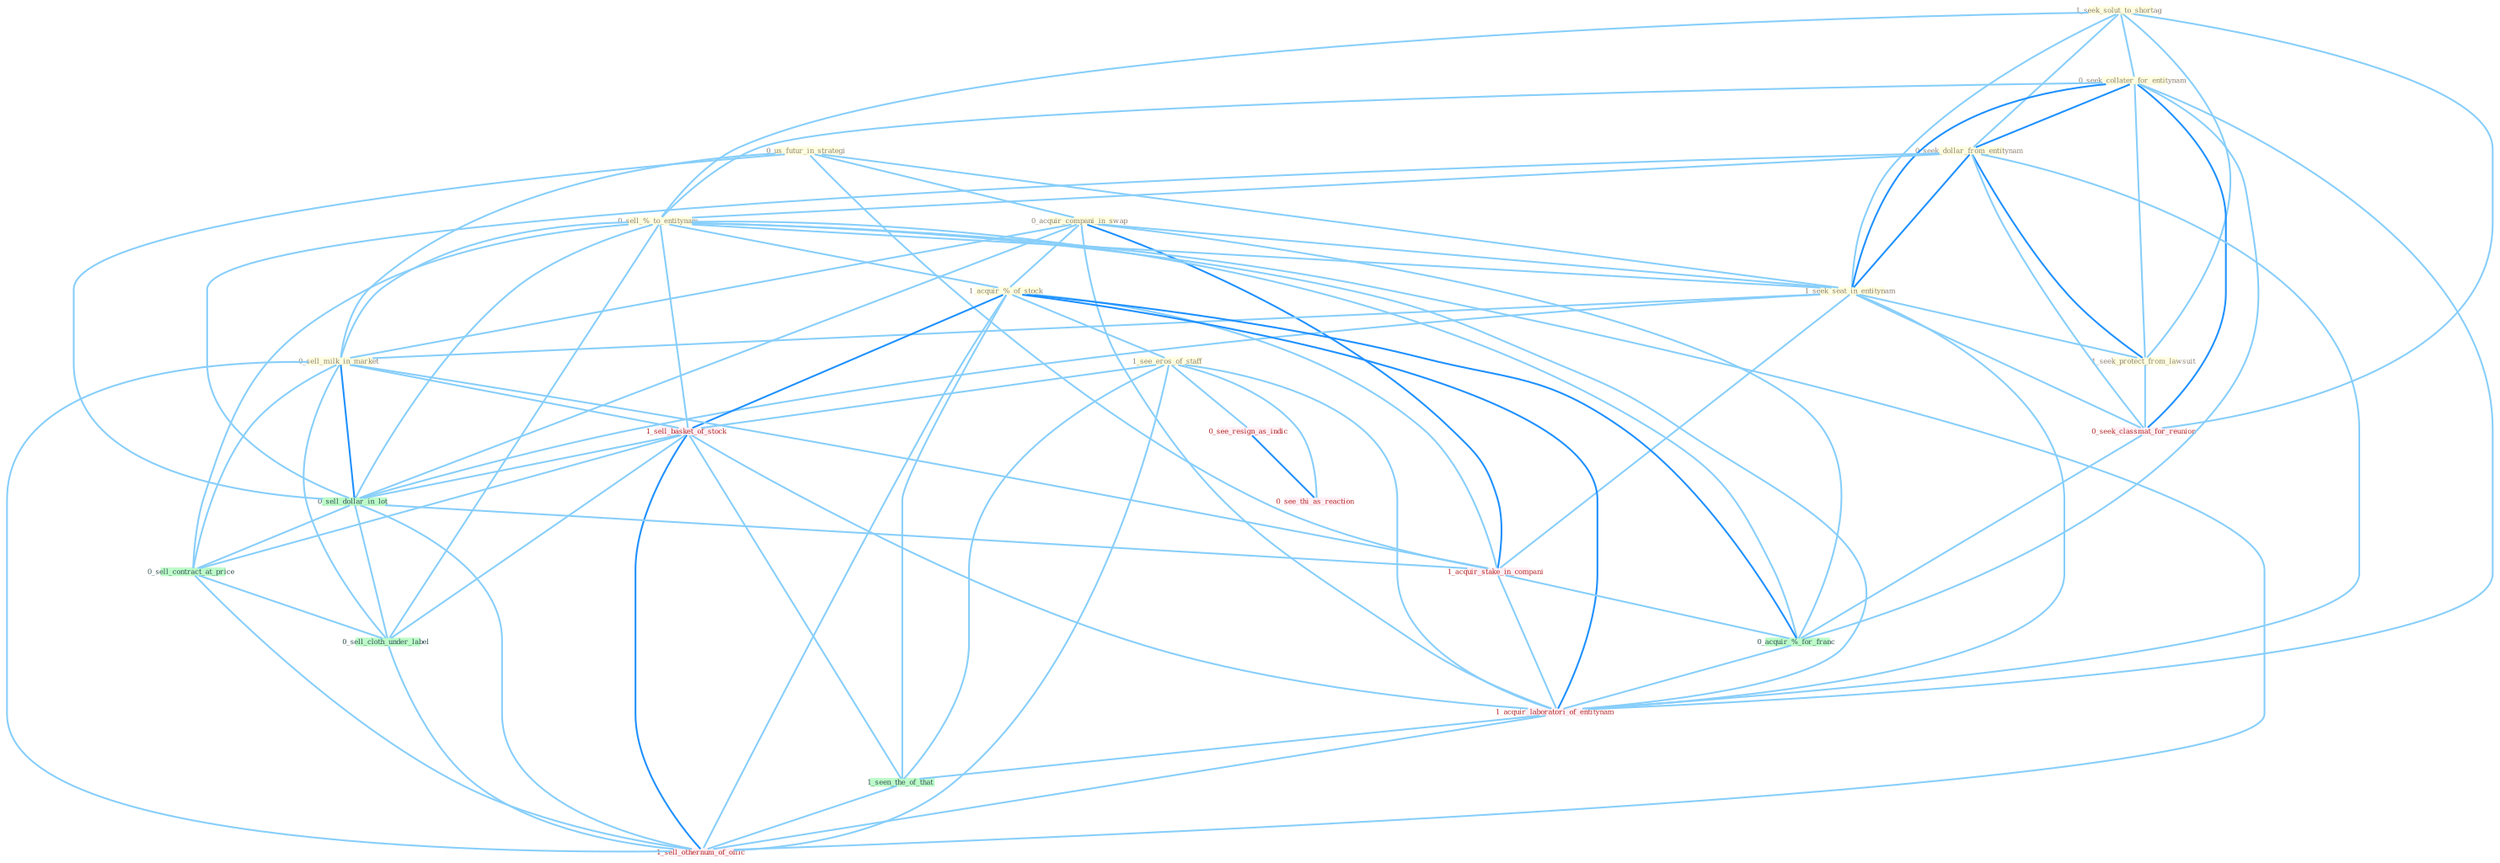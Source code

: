 Graph G{ 
    node
    [shape=polygon,style=filled,width=.5,height=.06,color="#BDFCC9",fixedsize=true,fontsize=4,
    fontcolor="#2f4f4f"];
    {node
    [color="#ffffe0", fontcolor="#8b7d6b"] "0_us_futur_in_strategi " "0_acquir_compani_in_swap " "1_seek_solut_to_shortag " "0_seek_collater_for_entitynam " "0_seek_dollar_from_entitynam " "0_sell_%_to_entitynam " "1_seek_seat_in_entitynam " "1_seek_protect_from_lawsuit " "1_acquir_%_of_stock " "0_sell_milk_in_market " "1_see_eros_of_staff "}
{node [color="#fff0f5", fontcolor="#b22222"] "0_seek_classmat_for_reunion " "1_sell_basket_of_stock " "0_see_resign_as_indic " "1_acquir_stake_in_compani " "1_acquir_laboratori_of_entitynam " "1_sell_othernum_of_offic " "0_see_thi_as_reaction "}
edge [color="#B0E2FF"];

	"0_us_futur_in_strategi " -- "0_acquir_compani_in_swap " [w="1", color="#87cefa" ];
	"0_us_futur_in_strategi " -- "1_seek_seat_in_entitynam " [w="1", color="#87cefa" ];
	"0_us_futur_in_strategi " -- "0_sell_milk_in_market " [w="1", color="#87cefa" ];
	"0_us_futur_in_strategi " -- "0_sell_dollar_in_lot " [w="1", color="#87cefa" ];
	"0_us_futur_in_strategi " -- "1_acquir_stake_in_compani " [w="1", color="#87cefa" ];
	"0_acquir_compani_in_swap " -- "1_seek_seat_in_entitynam " [w="1", color="#87cefa" ];
	"0_acquir_compani_in_swap " -- "1_acquir_%_of_stock " [w="1", color="#87cefa" ];
	"0_acquir_compani_in_swap " -- "0_sell_milk_in_market " [w="1", color="#87cefa" ];
	"0_acquir_compani_in_swap " -- "0_sell_dollar_in_lot " [w="1", color="#87cefa" ];
	"0_acquir_compani_in_swap " -- "1_acquir_stake_in_compani " [w="2", color="#1e90ff" , len=0.8];
	"0_acquir_compani_in_swap " -- "0_acquir_%_for_franc " [w="1", color="#87cefa" ];
	"0_acquir_compani_in_swap " -- "1_acquir_laboratori_of_entitynam " [w="1", color="#87cefa" ];
	"1_seek_solut_to_shortag " -- "0_seek_collater_for_entitynam " [w="1", color="#87cefa" ];
	"1_seek_solut_to_shortag " -- "0_seek_dollar_from_entitynam " [w="1", color="#87cefa" ];
	"1_seek_solut_to_shortag " -- "0_sell_%_to_entitynam " [w="1", color="#87cefa" ];
	"1_seek_solut_to_shortag " -- "1_seek_seat_in_entitynam " [w="1", color="#87cefa" ];
	"1_seek_solut_to_shortag " -- "1_seek_protect_from_lawsuit " [w="1", color="#87cefa" ];
	"1_seek_solut_to_shortag " -- "0_seek_classmat_for_reunion " [w="1", color="#87cefa" ];
	"0_seek_collater_for_entitynam " -- "0_seek_dollar_from_entitynam " [w="2", color="#1e90ff" , len=0.8];
	"0_seek_collater_for_entitynam " -- "0_sell_%_to_entitynam " [w="1", color="#87cefa" ];
	"0_seek_collater_for_entitynam " -- "1_seek_seat_in_entitynam " [w="2", color="#1e90ff" , len=0.8];
	"0_seek_collater_for_entitynam " -- "1_seek_protect_from_lawsuit " [w="1", color="#87cefa" ];
	"0_seek_collater_for_entitynam " -- "0_seek_classmat_for_reunion " [w="2", color="#1e90ff" , len=0.8];
	"0_seek_collater_for_entitynam " -- "0_acquir_%_for_franc " [w="1", color="#87cefa" ];
	"0_seek_collater_for_entitynam " -- "1_acquir_laboratori_of_entitynam " [w="1", color="#87cefa" ];
	"0_seek_dollar_from_entitynam " -- "0_sell_%_to_entitynam " [w="1", color="#87cefa" ];
	"0_seek_dollar_from_entitynam " -- "1_seek_seat_in_entitynam " [w="2", color="#1e90ff" , len=0.8];
	"0_seek_dollar_from_entitynam " -- "1_seek_protect_from_lawsuit " [w="2", color="#1e90ff" , len=0.8];
	"0_seek_dollar_from_entitynam " -- "0_seek_classmat_for_reunion " [w="1", color="#87cefa" ];
	"0_seek_dollar_from_entitynam " -- "0_sell_dollar_in_lot " [w="1", color="#87cefa" ];
	"0_seek_dollar_from_entitynam " -- "1_acquir_laboratori_of_entitynam " [w="1", color="#87cefa" ];
	"0_sell_%_to_entitynam " -- "1_seek_seat_in_entitynam " [w="1", color="#87cefa" ];
	"0_sell_%_to_entitynam " -- "1_acquir_%_of_stock " [w="1", color="#87cefa" ];
	"0_sell_%_to_entitynam " -- "0_sell_milk_in_market " [w="1", color="#87cefa" ];
	"0_sell_%_to_entitynam " -- "1_sell_basket_of_stock " [w="1", color="#87cefa" ];
	"0_sell_%_to_entitynam " -- "0_sell_dollar_in_lot " [w="1", color="#87cefa" ];
	"0_sell_%_to_entitynam " -- "0_acquir_%_for_franc " [w="1", color="#87cefa" ];
	"0_sell_%_to_entitynam " -- "0_sell_contract_at_price " [w="1", color="#87cefa" ];
	"0_sell_%_to_entitynam " -- "1_acquir_laboratori_of_entitynam " [w="1", color="#87cefa" ];
	"0_sell_%_to_entitynam " -- "0_sell_cloth_under_label " [w="1", color="#87cefa" ];
	"0_sell_%_to_entitynam " -- "1_sell_othernum_of_offic " [w="1", color="#87cefa" ];
	"1_seek_seat_in_entitynam " -- "1_seek_protect_from_lawsuit " [w="1", color="#87cefa" ];
	"1_seek_seat_in_entitynam " -- "0_sell_milk_in_market " [w="1", color="#87cefa" ];
	"1_seek_seat_in_entitynam " -- "0_seek_classmat_for_reunion " [w="1", color="#87cefa" ];
	"1_seek_seat_in_entitynam " -- "0_sell_dollar_in_lot " [w="1", color="#87cefa" ];
	"1_seek_seat_in_entitynam " -- "1_acquir_stake_in_compani " [w="1", color="#87cefa" ];
	"1_seek_seat_in_entitynam " -- "1_acquir_laboratori_of_entitynam " [w="1", color="#87cefa" ];
	"1_seek_protect_from_lawsuit " -- "0_seek_classmat_for_reunion " [w="1", color="#87cefa" ];
	"1_acquir_%_of_stock " -- "1_see_eros_of_staff " [w="1", color="#87cefa" ];
	"1_acquir_%_of_stock " -- "1_sell_basket_of_stock " [w="2", color="#1e90ff" , len=0.8];
	"1_acquir_%_of_stock " -- "1_acquir_stake_in_compani " [w="1", color="#87cefa" ];
	"1_acquir_%_of_stock " -- "0_acquir_%_for_franc " [w="2", color="#1e90ff" , len=0.8];
	"1_acquir_%_of_stock " -- "1_acquir_laboratori_of_entitynam " [w="2", color="#1e90ff" , len=0.8];
	"1_acquir_%_of_stock " -- "1_seen_the_of_that " [w="1", color="#87cefa" ];
	"1_acquir_%_of_stock " -- "1_sell_othernum_of_offic " [w="1", color="#87cefa" ];
	"0_sell_milk_in_market " -- "1_sell_basket_of_stock " [w="1", color="#87cefa" ];
	"0_sell_milk_in_market " -- "0_sell_dollar_in_lot " [w="2", color="#1e90ff" , len=0.8];
	"0_sell_milk_in_market " -- "1_acquir_stake_in_compani " [w="1", color="#87cefa" ];
	"0_sell_milk_in_market " -- "0_sell_contract_at_price " [w="1", color="#87cefa" ];
	"0_sell_milk_in_market " -- "0_sell_cloth_under_label " [w="1", color="#87cefa" ];
	"0_sell_milk_in_market " -- "1_sell_othernum_of_offic " [w="1", color="#87cefa" ];
	"1_see_eros_of_staff " -- "1_sell_basket_of_stock " [w="1", color="#87cefa" ];
	"1_see_eros_of_staff " -- "0_see_resign_as_indic " [w="1", color="#87cefa" ];
	"1_see_eros_of_staff " -- "1_acquir_laboratori_of_entitynam " [w="1", color="#87cefa" ];
	"1_see_eros_of_staff " -- "1_seen_the_of_that " [w="1", color="#87cefa" ];
	"1_see_eros_of_staff " -- "1_sell_othernum_of_offic " [w="1", color="#87cefa" ];
	"1_see_eros_of_staff " -- "0_see_thi_as_reaction " [w="1", color="#87cefa" ];
	"0_seek_classmat_for_reunion " -- "0_acquir_%_for_franc " [w="1", color="#87cefa" ];
	"1_sell_basket_of_stock " -- "0_sell_dollar_in_lot " [w="1", color="#87cefa" ];
	"1_sell_basket_of_stock " -- "0_sell_contract_at_price " [w="1", color="#87cefa" ];
	"1_sell_basket_of_stock " -- "1_acquir_laboratori_of_entitynam " [w="1", color="#87cefa" ];
	"1_sell_basket_of_stock " -- "0_sell_cloth_under_label " [w="1", color="#87cefa" ];
	"1_sell_basket_of_stock " -- "1_seen_the_of_that " [w="1", color="#87cefa" ];
	"1_sell_basket_of_stock " -- "1_sell_othernum_of_offic " [w="2", color="#1e90ff" , len=0.8];
	"0_sell_dollar_in_lot " -- "1_acquir_stake_in_compani " [w="1", color="#87cefa" ];
	"0_sell_dollar_in_lot " -- "0_sell_contract_at_price " [w="1", color="#87cefa" ];
	"0_sell_dollar_in_lot " -- "0_sell_cloth_under_label " [w="1", color="#87cefa" ];
	"0_sell_dollar_in_lot " -- "1_sell_othernum_of_offic " [w="1", color="#87cefa" ];
	"0_see_resign_as_indic " -- "0_see_thi_as_reaction " [w="2", color="#1e90ff" , len=0.8];
	"1_acquir_stake_in_compani " -- "0_acquir_%_for_franc " [w="1", color="#87cefa" ];
	"1_acquir_stake_in_compani " -- "1_acquir_laboratori_of_entitynam " [w="1", color="#87cefa" ];
	"0_acquir_%_for_franc " -- "1_acquir_laboratori_of_entitynam " [w="1", color="#87cefa" ];
	"0_sell_contract_at_price " -- "0_sell_cloth_under_label " [w="1", color="#87cefa" ];
	"0_sell_contract_at_price " -- "1_sell_othernum_of_offic " [w="1", color="#87cefa" ];
	"1_acquir_laboratori_of_entitynam " -- "1_seen_the_of_that " [w="1", color="#87cefa" ];
	"1_acquir_laboratori_of_entitynam " -- "1_sell_othernum_of_offic " [w="1", color="#87cefa" ];
	"0_sell_cloth_under_label " -- "1_sell_othernum_of_offic " [w="1", color="#87cefa" ];
	"1_seen_the_of_that " -- "1_sell_othernum_of_offic " [w="1", color="#87cefa" ];
}